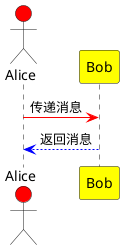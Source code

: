 @startUML
actor Alice as a #red
participant Bob as b #yellow
a -[#red]> b: 传递消息
b -[#blue]-> a: 返回消息
@endUML


@startUML
participant Alice as a
participant Bob as b

a -> b
a --> b
a -\ b
a --\ b
a --/ b
a --// b
a -->o b
a <-> b
a <- b

@endUML

@startUML
participant Alice as a
participant Bob as b

==自动添加, 默认从 1 开始, 每次 +1 ==
autonumber 
a --> b: 第一次交互
b --> a: 第二次交互
==自动添加, 从 15 开始, 每次+1 ==
autonumber 15
a --> b: 第 15 次交互
b --> a: 第 16 次交互
==自动添加, 从 20 开始, 每次 +5 ==
autonumber 20 5
a --> b: 第 n 次交互
b --> a: 第 n+1 次交互

@endUML

@startUML
participant Alice as a
participant Bob as b

==加粗, 三位==
autonumber "<b> [000]"
a --> b: text
a <-- b: text

==加粗, 下划线==
autonumber 15 "<b> <u>##</u>"
a --> b: text
b --> a: text

==加粗, 红色==
autonumber 20 "<font color=red><b> 消息 0"
a --> b: text
a <-- b: text
@endUML

@startUML

title 标题和分页

a --> b: text
b --> a: text

newpage

a --> b: text
b --> a: text

newpage a title for a /nlast page

a --> b: text
b --> a: text


@endUML